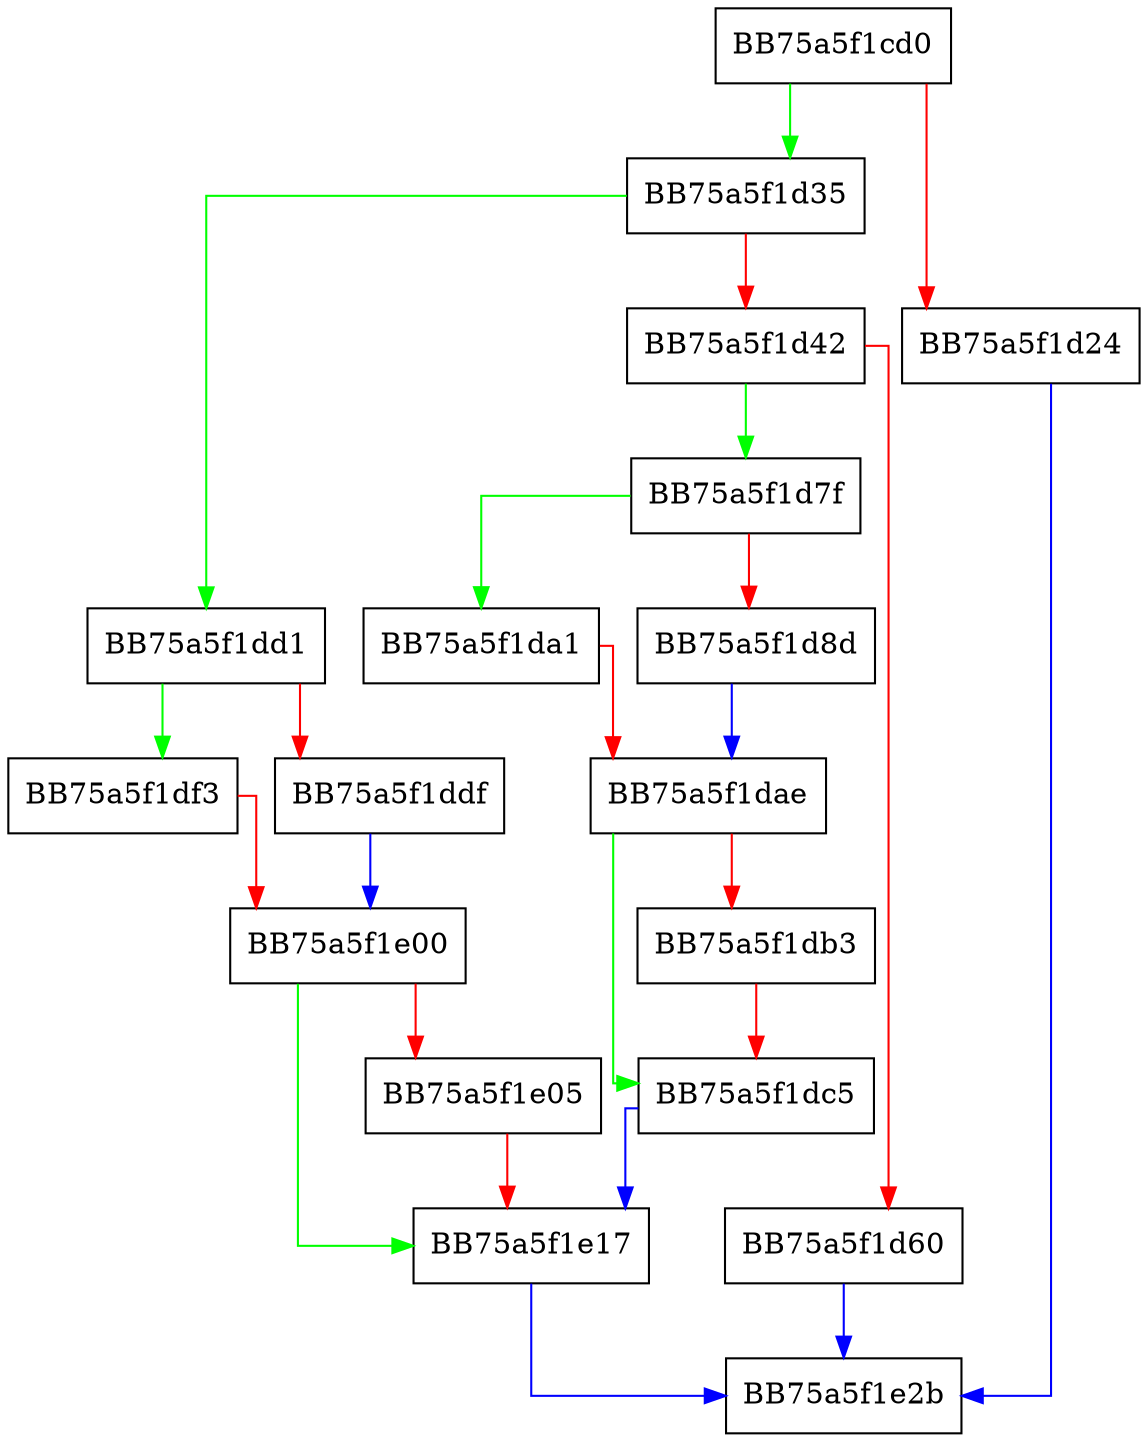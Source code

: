 digraph handleInlineString {
  node [shape="box"];
  graph [splines=ortho];
  BB75a5f1cd0 -> BB75a5f1d35 [color="green"];
  BB75a5f1cd0 -> BB75a5f1d24 [color="red"];
  BB75a5f1d24 -> BB75a5f1e2b [color="blue"];
  BB75a5f1d35 -> BB75a5f1dd1 [color="green"];
  BB75a5f1d35 -> BB75a5f1d42 [color="red"];
  BB75a5f1d42 -> BB75a5f1d7f [color="green"];
  BB75a5f1d42 -> BB75a5f1d60 [color="red"];
  BB75a5f1d60 -> BB75a5f1e2b [color="blue"];
  BB75a5f1d7f -> BB75a5f1da1 [color="green"];
  BB75a5f1d7f -> BB75a5f1d8d [color="red"];
  BB75a5f1d8d -> BB75a5f1dae [color="blue"];
  BB75a5f1da1 -> BB75a5f1dae [color="red"];
  BB75a5f1dae -> BB75a5f1dc5 [color="green"];
  BB75a5f1dae -> BB75a5f1db3 [color="red"];
  BB75a5f1db3 -> BB75a5f1dc5 [color="red"];
  BB75a5f1dc5 -> BB75a5f1e17 [color="blue"];
  BB75a5f1dd1 -> BB75a5f1df3 [color="green"];
  BB75a5f1dd1 -> BB75a5f1ddf [color="red"];
  BB75a5f1ddf -> BB75a5f1e00 [color="blue"];
  BB75a5f1df3 -> BB75a5f1e00 [color="red"];
  BB75a5f1e00 -> BB75a5f1e17 [color="green"];
  BB75a5f1e00 -> BB75a5f1e05 [color="red"];
  BB75a5f1e05 -> BB75a5f1e17 [color="red"];
  BB75a5f1e17 -> BB75a5f1e2b [color="blue"];
}